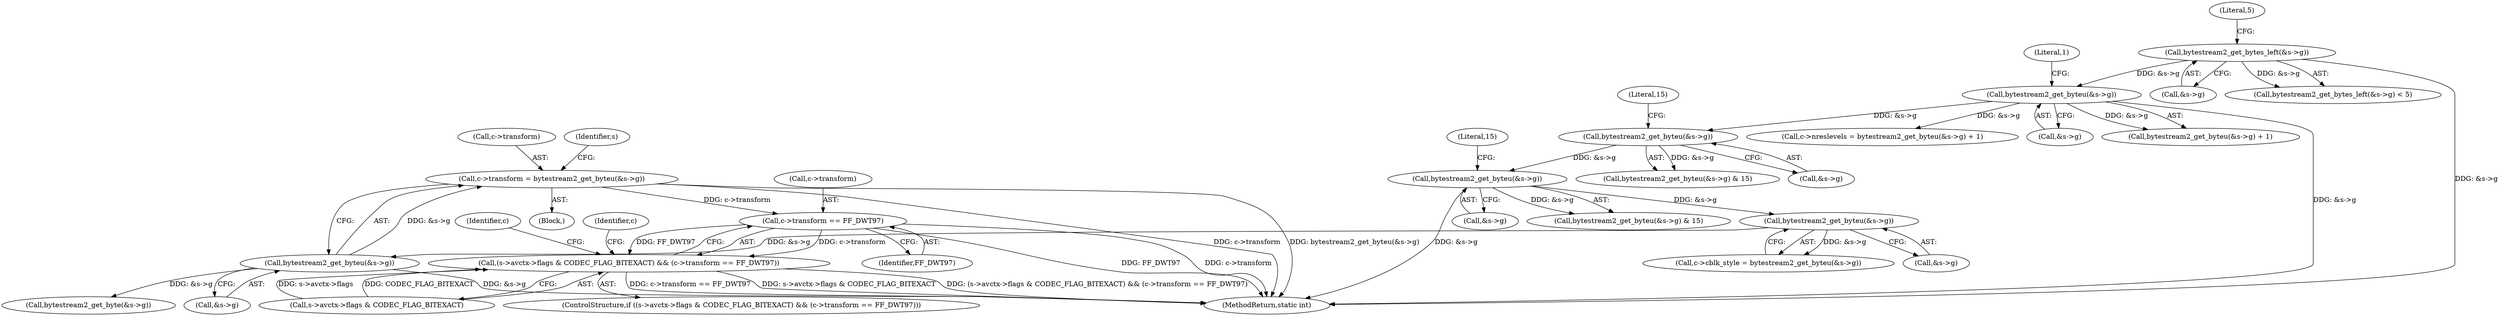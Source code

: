 digraph "0_FFmpeg_9a271a9368eaabf99e6c2046103acb33957e63b7_0@pointer" {
"1000298" [label="(Call,c->transform == FF_DWT97)"];
"1000280" [label="(Call,c->transform = bytestream2_get_byteu(&s->g))"];
"1000284" [label="(Call,bytestream2_get_byteu(&s->g))"];
"1000259" [label="(Call,bytestream2_get_byteu(&s->g))"];
"1000197" [label="(Call,bytestream2_get_byteu(&s->g))"];
"1000184" [label="(Call,bytestream2_get_byteu(&s->g))"];
"1000129" [label="(Call,bytestream2_get_byteu(&s->g))"];
"1000116" [label="(Call,bytestream2_get_bytes_left(&s->g))"];
"1000290" [label="(Call,(s->avctx->flags & CODEC_FLAG_BITEXACT) && (c->transform == FF_DWT97))"];
"1000124" [label="(Call,c->nreslevels = bytestream2_get_byteu(&s->g) + 1)"];
"1000112" [label="(Block,)"];
"1000117" [label="(Call,&s->g)"];
"1000198" [label="(Call,&s->g)"];
"1000116" [label="(Call,bytestream2_get_bytes_left(&s->g))"];
"1000285" [label="(Call,&s->g)"];
"1000330" [label="(Call,bytestream2_get_byte(&s->g))"];
"1000259" [label="(Call,bytestream2_get_byteu(&s->g))"];
"1000289" [label="(ControlStructure,if ((s->avctx->flags & CODEC_FLAG_BITEXACT) && (c->transform == FF_DWT97)))"];
"1000311" [label="(Identifier,c)"];
"1000196" [label="(Call,bytestream2_get_byteu(&s->g) & 15)"];
"1000290" [label="(Call,(s->avctx->flags & CODEC_FLAG_BITEXACT) && (c->transform == FF_DWT97))"];
"1000284" [label="(Call,bytestream2_get_byteu(&s->g))"];
"1000305" [label="(Identifier,c)"];
"1000129" [label="(Call,bytestream2_get_byteu(&s->g))"];
"1000281" [label="(Call,c->transform)"];
"1000115" [label="(Call,bytestream2_get_bytes_left(&s->g) < 5)"];
"1000197" [label="(Call,bytestream2_get_byteu(&s->g))"];
"1000189" [label="(Literal,15)"];
"1000291" [label="(Call,s->avctx->flags & CODEC_FLAG_BITEXACT)"];
"1000184" [label="(Call,bytestream2_get_byteu(&s->g))"];
"1000299" [label="(Call,c->transform)"];
"1000302" [label="(Identifier,FF_DWT97)"];
"1000130" [label="(Call,&s->g)"];
"1000134" [label="(Literal,1)"];
"1000280" [label="(Call,c->transform = bytestream2_get_byteu(&s->g))"];
"1000260" [label="(Call,&s->g)"];
"1000121" [label="(Literal,5)"];
"1000202" [label="(Literal,15)"];
"1000255" [label="(Call,c->cblk_style = bytestream2_get_byteu(&s->g))"];
"1000377" [label="(MethodReturn,static int)"];
"1000185" [label="(Call,&s->g)"];
"1000298" [label="(Call,c->transform == FF_DWT97)"];
"1000183" [label="(Call,bytestream2_get_byteu(&s->g) & 15)"];
"1000294" [label="(Identifier,s)"];
"1000128" [label="(Call,bytestream2_get_byteu(&s->g) + 1)"];
"1000298" -> "1000290"  [label="AST: "];
"1000298" -> "1000302"  [label="CFG: "];
"1000299" -> "1000298"  [label="AST: "];
"1000302" -> "1000298"  [label="AST: "];
"1000290" -> "1000298"  [label="CFG: "];
"1000298" -> "1000377"  [label="DDG: c->transform"];
"1000298" -> "1000377"  [label="DDG: FF_DWT97"];
"1000298" -> "1000290"  [label="DDG: c->transform"];
"1000298" -> "1000290"  [label="DDG: FF_DWT97"];
"1000280" -> "1000298"  [label="DDG: c->transform"];
"1000280" -> "1000112"  [label="AST: "];
"1000280" -> "1000284"  [label="CFG: "];
"1000281" -> "1000280"  [label="AST: "];
"1000284" -> "1000280"  [label="AST: "];
"1000294" -> "1000280"  [label="CFG: "];
"1000280" -> "1000377"  [label="DDG: bytestream2_get_byteu(&s->g)"];
"1000280" -> "1000377"  [label="DDG: c->transform"];
"1000284" -> "1000280"  [label="DDG: &s->g"];
"1000284" -> "1000285"  [label="CFG: "];
"1000285" -> "1000284"  [label="AST: "];
"1000284" -> "1000377"  [label="DDG: &s->g"];
"1000259" -> "1000284"  [label="DDG: &s->g"];
"1000284" -> "1000330"  [label="DDG: &s->g"];
"1000259" -> "1000255"  [label="AST: "];
"1000259" -> "1000260"  [label="CFG: "];
"1000260" -> "1000259"  [label="AST: "];
"1000255" -> "1000259"  [label="CFG: "];
"1000259" -> "1000255"  [label="DDG: &s->g"];
"1000197" -> "1000259"  [label="DDG: &s->g"];
"1000197" -> "1000196"  [label="AST: "];
"1000197" -> "1000198"  [label="CFG: "];
"1000198" -> "1000197"  [label="AST: "];
"1000202" -> "1000197"  [label="CFG: "];
"1000197" -> "1000377"  [label="DDG: &s->g"];
"1000197" -> "1000196"  [label="DDG: &s->g"];
"1000184" -> "1000197"  [label="DDG: &s->g"];
"1000184" -> "1000183"  [label="AST: "];
"1000184" -> "1000185"  [label="CFG: "];
"1000185" -> "1000184"  [label="AST: "];
"1000189" -> "1000184"  [label="CFG: "];
"1000184" -> "1000183"  [label="DDG: &s->g"];
"1000129" -> "1000184"  [label="DDG: &s->g"];
"1000129" -> "1000128"  [label="AST: "];
"1000129" -> "1000130"  [label="CFG: "];
"1000130" -> "1000129"  [label="AST: "];
"1000134" -> "1000129"  [label="CFG: "];
"1000129" -> "1000377"  [label="DDG: &s->g"];
"1000129" -> "1000124"  [label="DDG: &s->g"];
"1000129" -> "1000128"  [label="DDG: &s->g"];
"1000116" -> "1000129"  [label="DDG: &s->g"];
"1000116" -> "1000115"  [label="AST: "];
"1000116" -> "1000117"  [label="CFG: "];
"1000117" -> "1000116"  [label="AST: "];
"1000121" -> "1000116"  [label="CFG: "];
"1000116" -> "1000377"  [label="DDG: &s->g"];
"1000116" -> "1000115"  [label="DDG: &s->g"];
"1000290" -> "1000289"  [label="AST: "];
"1000290" -> "1000291"  [label="CFG: "];
"1000291" -> "1000290"  [label="AST: "];
"1000305" -> "1000290"  [label="CFG: "];
"1000311" -> "1000290"  [label="CFG: "];
"1000290" -> "1000377"  [label="DDG: c->transform == FF_DWT97"];
"1000290" -> "1000377"  [label="DDG: s->avctx->flags & CODEC_FLAG_BITEXACT"];
"1000290" -> "1000377"  [label="DDG: (s->avctx->flags & CODEC_FLAG_BITEXACT) && (c->transform == FF_DWT97)"];
"1000291" -> "1000290"  [label="DDG: s->avctx->flags"];
"1000291" -> "1000290"  [label="DDG: CODEC_FLAG_BITEXACT"];
}
